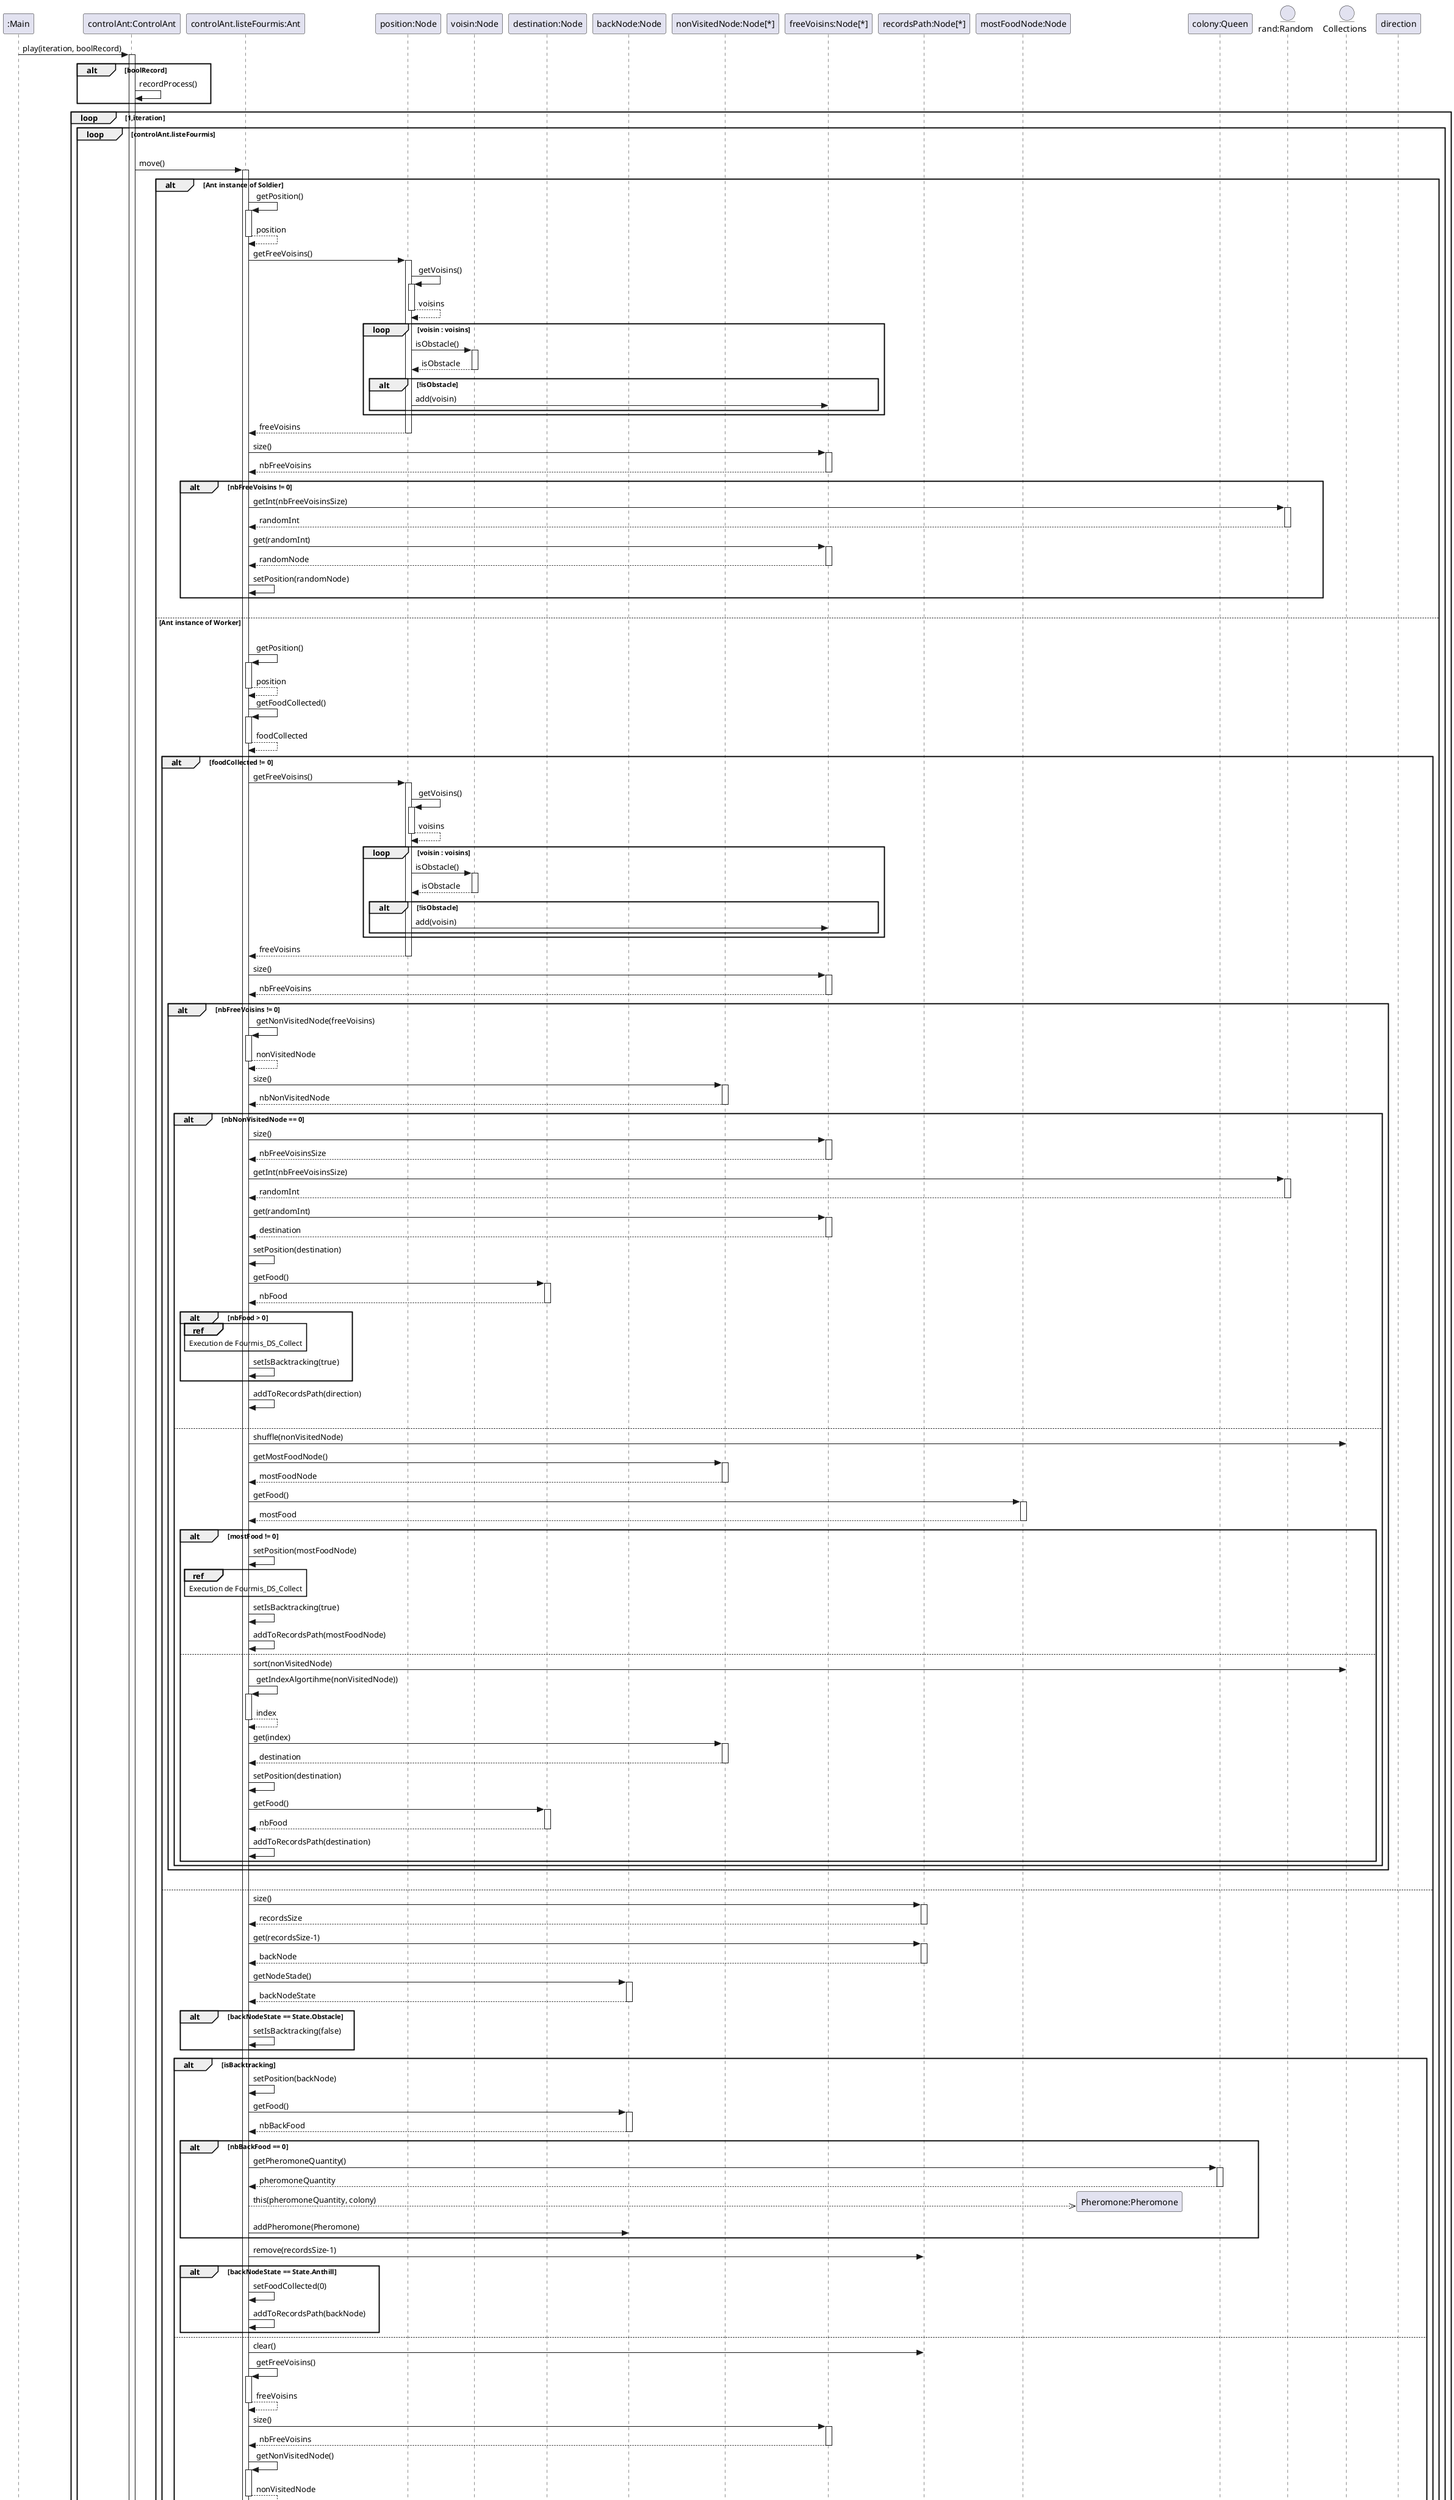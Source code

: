@startuml
'https://plantuml.com/sequence-diagram
skinparam style strictuml
'autonumber
hide footbox

'title Méthode jouer()
participant ":Main" as main
participant "controlAnt:ControlAnt" as controlAnt
participant "controlAnt.listeFourmis:Ant" as ant
participant "position:Node" as position
participant "voisin:Node" as voisin
participant "destination:Node" as destination
participant "backNode:Node" as backNode
participant "nonVisitedNode:Node[*]" as nonVisitedNode
participant "freeVoisins:Node[*]" as freeVoisins
participant "recordsPath:Node[*]" as recordsPath
participant "mostFoodNode:Node" as mostFoodNode
participant "Pheromone:Pheromone" as pheromone
participant "colony:Queen" as colony
entity "rand:Random" as random
entity "Collections" as collections

'Pour le bitset.. prof a dit pas besoin
'participant ":Graphe" as graphe
'participant "bitPlay:BitSet[][]" as bitPlay
'participant "bitPlay[i][j]:BitSet" as bitSet

main -> controlAnt ++ : play(iteration, boolRecord)

    'Si le boolean est a true : enregistrement !
    alt boolRecord
                controlAnt -> controlAnt : recordProcess()
    end

    loop 1,iteration
        loop controlAnt.listeFourmis
        |||
            controlAnt -> ant ++ : move()
            alt Ant instance of Soldier

                ant -> ant  ++ : getPosition()
                return position

                ant -> position ++ : getFreeVoisins()
                    position -> position ++ : getVoisins()
                    return voisins
                    loop voisin : voisins

                    position -> voisin ++ : isObstacle()
                    return isObstacle

                        alt !isObstacle
                            position -> freeVoisins : add(voisin)
                        end
                    end
                return freeVoisins

                ant -> freeVoisins ++ : size()
                return nbFreeVoisins

                alt nbFreeVoisins != 0
                    'nextInt() en Java
                    ant -> random ++ : getInt(nbFreeVoisinsSize)
                    return randomInt

                    ant -> freeVoisins ++ : get(randomInt)
                    return randomNode

                    ant -> ant : setPosition(randomNode)
                end

            |||
            else Ant instance of Worker
            |||
                            ant -> ant  ++ : getPosition()
                            return position
                            ant -> ant ++: getFoodCollected()
                            return foodCollected

                            alt foodCollected != 0
                                ant -> position ++ : getFreeVoisins()
                                    position -> position ++ : getVoisins()
                                    return voisins
                                    loop voisin : voisins

                                    position -> voisin ++ : isObstacle()
                                    return isObstacle

                                        alt !isObstacle
                                            position -> freeVoisins : add(voisin)
                                        end
                                    end
                                return freeVoisins

                                ant -> freeVoisins ++ : size()
                                return nbFreeVoisins






                                alt nbFreeVoisins != 0

                                    ant -> ant ++ : getNonVisitedNode(freeVoisins)
                                    '!!!!!!!!!!!!!!!!!!!!!!!!!!!!!!!!!!!!!!!!!!!!!!
                                    return nonVisitedNode

                                    ant -> nonVisitedNode ++ : size()
                                    return nbNonVisitedNode

                                    alt nbNonVisitedNode == 0
                                        'nextInt() en Java
                                        ant -> freeVoisins ++: size()
                                        return nbFreeVoisinsSize
                                        ant -> random ++ : getInt(nbFreeVoisinsSize)
                                        return randomInt

                                        ant -> freeVoisins ++ : get(randomInt)
                                        return destination

                                        ant -> ant : setPosition(destination)

                                        ant -> destination ++ : getFood()
                                        return nbFood

                                        alt nbFood > 0
                                            ref over ant : Execution de Fourmis_DS_Collect
                                            ant -> ant : setIsBacktracking(true)
                                        'fin nbFood >0
                                        end
                                        ant -> ant : addToRecordsPath(direction)

                                    |||
                                    else
                                        ant -> collections : shuffle(nonVisitedNode)
                                        ant -> nonVisitedNode ++ : getMostFoodNode()
                                        return mostFoodNode
                                        ant -> mostFoodNode ++ : getFood()
                                        return mostFood

                                        alt mostFood != 0
                                            ant -> ant : setPosition(mostFoodNode)
                                            ref over ant : Execution de Fourmis_DS_Collect
                                            ant -> ant : setIsBacktracking(true)
                                            ant -> ant : addToRecordsPath(mostFoodNode)
                                        else
                                        'Fin mostFood != 0
                                        'C'est a dire qu'il n'y a aucun noeud
                                            ant -> collections : sort(nonVisitedNode)
                                            ant -> ant ++ : getIndexAlgortihme(nonVisitedNode))
                                            return index
                                            ant -> nonVisitedNode ++ : get(index)
                                            return destination
                                            ant -> ant : setPosition(destination)
                                            ant -> destination ++: getFood()
                                            return nbFood
                                            ant -> ant : addToRecordsPath(destination)
                                        end
                                    end
                                end

                            |||
                            'Lorsque l'ouvrière a de la nourriture
                            else
                                ant -> recordsPath ++: size()
                                return recordsSize
                                ant -> recordsPath ++ : get(recordsSize-1)
                                return backNode
                                ant -> backNode ++ : getNodeStade()
                                return backNodeState
                                alt backNodeState == State.Obstacle
                                    ant -> ant : setIsBacktracking(false)
                                end

                                alt isBacktracking
                                    ant -> ant : setPosition(backNode)
                                    ant -> backNode ++ : getFood()
                                    return nbBackFood
                                    alt nbBackFood == 0
                                        ant -> colony ++ : getPheromoneQuantity()
                                        return pheromoneQuantity
                                        create pheromone
                                        ant -->> pheromone : this(pheromoneQuantity, colony)
                                        ant -> backNode : addPheromone(Pheromone)
                                    end
                                    ant -> recordsPath : remove(recordsSize-1)

                                    alt backNodeState == State.Anthill
                                        ant -> ant : setFoodCollected(0)
                                        ant -> ant : addToRecordsPath(backNode)
                                    end
                                else
                                    ant -> recordsPath : clear()
                                    ant -> ant ++: getFreeVoisins()
                                    return freeVoisins
                                    ant -> freeVoisins ++ : size()
                                    return nbFreeVoisins

                                    ant -> ant ++ : getNonVisitedNode()
                                    return nonVisitedNode

                                    ant -> nonVisitedNode ++ : size()
                                    return nbNonVisitedNode



                                    alt nbNonVisitedNode == 0
                                        ant -> freeVoisins ++: size()
                                        return nbFreeVoisinsSize
                                        ant -> random ++ : getInt(nbFreeVoisinsSize)
                                        return randomInt
                                        ant -> freeVoisins ++ : get(randomInt)
                                        return direction
                                        ant -> ant : setPosition(direction)
                                        ant -> ant : addToRecordsPath(direction)
                                    else
                                        ant -> random ++ : getInt(nbNonVisitedNode)
                                        return randomInt
                                        ant -> nonVisitedNode ++ : get(nbNonVisitedNode)
                                        return direction
                                        ant -> ant : setPosition(direction)
                                        ant -> ant : addToRecordsPath(direction)
                                    end
                                    ant -> direction ++: getFood()
                                    return nbFood
                                    alt nbFood != 0
                                        ant -> colony ++ : getPheromoneQuantity()
                                        return pheromoneQuantity
                                        create pheromone
                                        ant -->> pheromone : this(pheromoneQuantity, colony)
                                        ant -> backNode : addPheromone(Pheromone)
                                    end

                                    alt backNodeState == State.Anthill
                                        ant -> ant : setFoodCollected(0)
                                        ant -> ant : addToRecordsPath(backNode)
                                    end
                                end
                            end


            deactivate ant
            end
        end

        alt boolRecord
            controlAnt -> controlAnt : recordProcess()
        end
    end
|||
    'controlFourmi -> graphe ++ : getHeight
    'return height
    'controlFourmi -> graphe ++ : getWidth
    'return width

    'create bitPlay
    'controlFourmi -->> bitPlay : instanciate(height, width)
        'loop height
            'loop width
                'create bitSet
                'controlFourmi -->> bitSet : instanciate(7)

                'controlFourmi -> graphe ++ : getNoeud(height,width)
                'return noeud
                'alt noeud.getNoeudState == STATE.ANTHILL
                    'controlFourmi -> bitSet : set(0,true)
                'end
                'alt noeud.getNoeudState == STATE.ANTHILL
                    'controlFourmi -> bitSet : set(0,true)
                'end
            'end
            'return bitPlay
        'end

deactivate controlAnt



@enduml